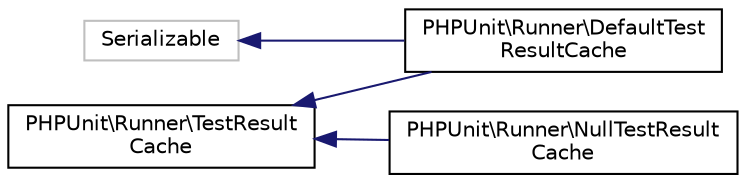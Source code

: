 digraph "Graphical Class Hierarchy"
{
  edge [fontname="Helvetica",fontsize="10",labelfontname="Helvetica",labelfontsize="10"];
  node [fontname="Helvetica",fontsize="10",shape=record];
  rankdir="LR";
  Node1005 [label="Serializable",height=0.2,width=0.4,color="grey75", fillcolor="white", style="filled"];
  Node1005 -> Node1 [dir="back",color="midnightblue",fontsize="10",style="solid",fontname="Helvetica"];
  Node1 [label="PHPUnit\\Runner\\DefaultTest\lResultCache",height=0.2,width=0.4,color="black", fillcolor="white", style="filled",URL="$classPHPUnit_1_1Runner_1_1DefaultTestResultCache.html"];
  Node0 [label="PHPUnit\\Runner\\TestResult\lCache",height=0.2,width=0.4,color="black", fillcolor="white", style="filled",URL="$interfacePHPUnit_1_1Runner_1_1TestResultCache.html"];
  Node0 -> Node1 [dir="back",color="midnightblue",fontsize="10",style="solid",fontname="Helvetica"];
  Node0 -> Node2 [dir="back",color="midnightblue",fontsize="10",style="solid",fontname="Helvetica"];
  Node2 [label="PHPUnit\\Runner\\NullTestResult\lCache",height=0.2,width=0.4,color="black", fillcolor="white", style="filled",URL="$classPHPUnit_1_1Runner_1_1NullTestResultCache.html"];
}
